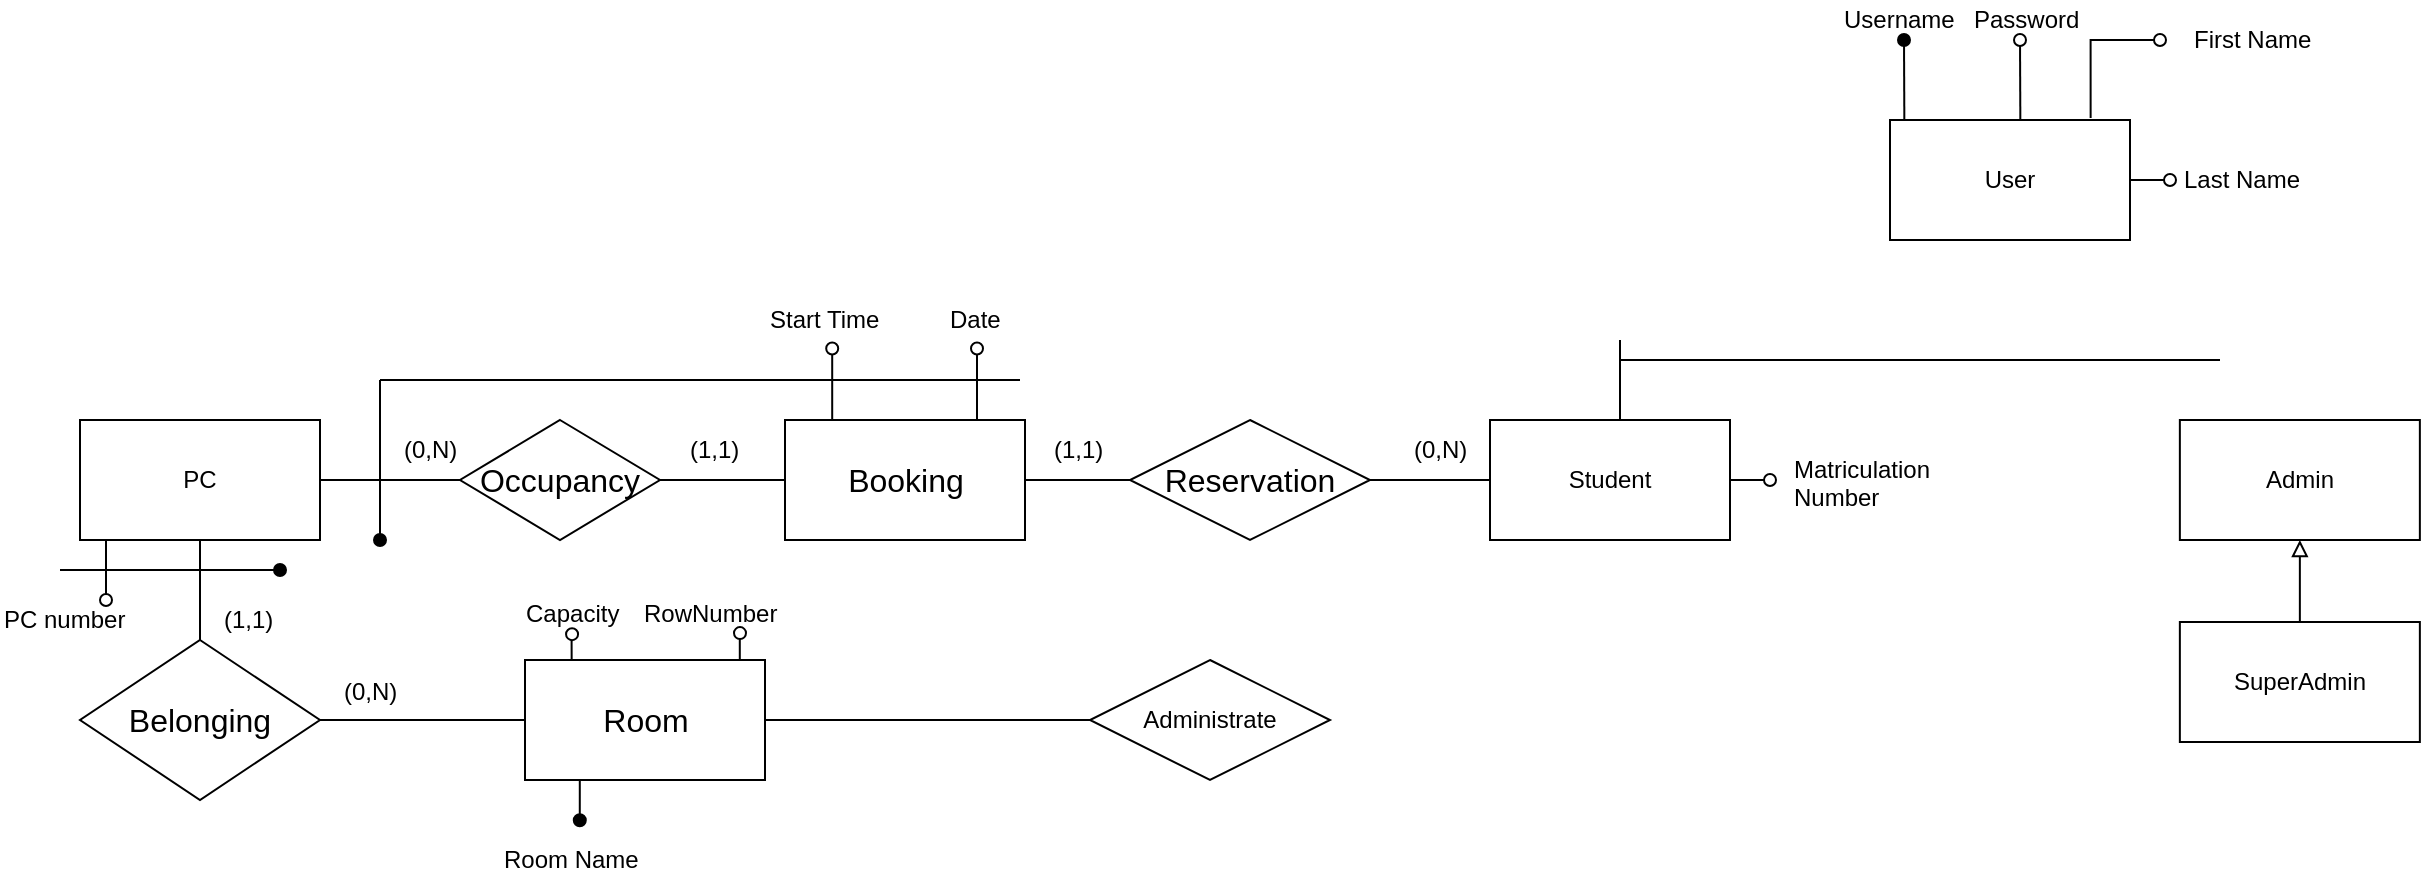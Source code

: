 <mxfile type="github" version="12.1.3" pages="1"><diagram id="9tBnDsrFEOG1MVYN1hlx" name="Page-1"><mxGraphModel grid="1" shadow="0" math="0" pageHeight="1169" pageWidth="827" pageScale="1" page="1" fold="1" arrows="1" connect="1" tooltips="1" guides="1" gridSize="10" dy="259" dx="469"><root><mxCell id="0"/><mxCell id="1" parent="0"/><mxCell id="yrQcQbRCWxutibUkY37U-1" style="rounded=0;whiteSpace=wrap;html=1;" value="Admin" parent="1" vertex="1"><mxGeometry width="120" height="60" as="geometry" y="460" x="1639.929"/></mxCell><mxCell id="yrQcQbRCWxutibUkY37U-6" style="edgeStyle=orthogonalEdgeStyle;rounded=0;orthogonalLoop=1;jettySize=auto;html=1;exitX=1;exitY=0.5;exitDx=0;exitDy=0;startArrow=none;startFill=0;endArrow=oval;endFill=0;" parent="1" edge="1" source="yrQcQbRCWxutibUkY37U-8"><mxGeometry as="geometry" relative="1"><mxPoint as="targetPoint" y="490.286" x="1435.0"/></mxGeometry></mxCell><mxCell id="yrQcQbRCWxutibUkY37U-7" style="edgeStyle=orthogonalEdgeStyle;rounded=0;orthogonalLoop=1;jettySize=auto;html=1;entryX=1;entryY=0.5;entryDx=0;entryDy=0;endArrow=none;endFill=0;" parent="1" edge="1" source="yrQcQbRCWxutibUkY37U-8" target="yrQcQbRCWxutibUkY37U-25"><mxGeometry as="geometry" relative="1"/></mxCell><mxCell id="yrQcQbRCWxutibUkY37U-66" style="edgeStyle=orthogonalEdgeStyle;rounded=0;orthogonalLoop=1;jettySize=auto;html=1;endArrow=none;endFill=0;" parent="1" edge="1" source="yrQcQbRCWxutibUkY37U-8"><mxGeometry as="geometry" relative="1"><mxPoint as="targetPoint" y="430" x="1360"/><Array as="points"><mxPoint y="420" x="1360"/></Array></mxGeometry></mxCell><mxCell id="yrQcQbRCWxutibUkY37U-8" style="rounded=0;whiteSpace=wrap;html=1;" value="Student" parent="1" vertex="1"><mxGeometry width="120" height="60" as="geometry" y="460" x="1295"/></mxCell><mxCell id="yrQcQbRCWxutibUkY37U-9" style="edgeStyle=orthogonalEdgeStyle;rounded=0;orthogonalLoop=1;jettySize=auto;html=1;exitX=1;exitY=0.5;exitDx=0;exitDy=0;entryX=0;entryY=0.5;entryDx=0;entryDy=0;endArrow=none;endFill=0;" parent="1" edge="1" source="yrQcQbRCWxutibUkY37U-11" target="yrQcQbRCWxutibUkY37U-24"><mxGeometry as="geometry" relative="1"/></mxCell><mxCell id="yrQcQbRCWxutibUkY37U-10" style="edgeStyle=orthogonalEdgeStyle;rounded=0;orthogonalLoop=1;jettySize=auto;html=1;exitX=0.25;exitY=1;exitDx=0;exitDy=0;startArrow=none;startFill=0;endArrow=oval;endFill=0;" parent="1" edge="1" source="yrQcQbRCWxutibUkY37U-11"><mxGeometry as="geometry" relative="1"><mxPoint as="targetPoint" y="550" x="603"/><Array as="points"><mxPoint y="520" x="603"/></Array></mxGeometry></mxCell><mxCell id="yrQcQbRCWxutibUkY37U-11" style="rounded=0;whiteSpace=wrap;html=1;" value="PC" parent="1" vertex="1"><mxGeometry width="120" height="60" as="geometry" y="460" x="590"/></mxCell><mxCell id="yrQcQbRCWxutibUkY37U-16" style="text;html=1;resizable=0;points=[];autosize=1;align=left;verticalAlign=top;spacingTop=-4;" value="&lt;div&gt;Matriculation &lt;br&gt;&lt;/div&gt;&lt;div&gt;Number&lt;/div&gt;" parent="1" vertex="1"><mxGeometry width="80" height="30" as="geometry" y="475" x="1445"/></mxCell><mxCell id="yrQcQbRCWxutibUkY37U-17" style="text;html=1;resizable=0;points=[];autosize=1;align=left;verticalAlign=top;spacingTop=-4;" value="PC number" parent="1" vertex="1"><mxGeometry width="80" height="20" as="geometry" y="550" x="550"/></mxCell><mxCell id="yrQcQbRCWxutibUkY37U-18" style="endArrow=oval;html=1;endFill=1;" value="" parent="1" edge="1"><mxGeometry width="50" height="50" as="geometry" relative="1"><mxPoint as="sourcePoint" y="535" x="580"/><mxPoint as="targetPoint" y="535" x="690"/><Array as="points"/></mxGeometry></mxCell><mxCell id="yrQcQbRCWxutibUkY37U-19" style="edgeStyle=orthogonalEdgeStyle;rounded=0;orthogonalLoop=1;jettySize=auto;html=1;entryX=0;entryY=0.5;entryDx=0;entryDy=0;endArrow=none;endFill=0;" parent="1" edge="1" source="yrQcQbRCWxutibUkY37U-22" target="yrQcQbRCWxutibUkY37U-25"><mxGeometry as="geometry" relative="1"/></mxCell><mxCell id="yrQcQbRCWxutibUkY37U-20" style="edgeStyle=orthogonalEdgeStyle;rounded=0;orthogonalLoop=1;jettySize=auto;html=1;exitX=0.25;exitY=0;exitDx=0;exitDy=0;entryX=0.48;entryY=1.212;entryDx=0;entryDy=0;entryPerimeter=0;endArrow=oval;endFill=0;" parent="1" edge="1" source="yrQcQbRCWxutibUkY37U-22" target="yrQcQbRCWxutibUkY37U-26"><mxGeometry as="geometry" relative="1"/></mxCell><mxCell id="yrQcQbRCWxutibUkY37U-21" style="edgeStyle=orthogonalEdgeStyle;rounded=0;orthogonalLoop=1;jettySize=auto;html=1;exitX=0.75;exitY=0;exitDx=0;exitDy=0;entryX=0.4;entryY=1.212;entryDx=0;entryDy=0;entryPerimeter=0;endArrow=oval;endFill=0;" parent="1" edge="1" source="yrQcQbRCWxutibUkY37U-22" target="yrQcQbRCWxutibUkY37U-27"><mxGeometry as="geometry" relative="1"/></mxCell><mxCell id="yrQcQbRCWxutibUkY37U-22" style="rounded=0;whiteSpace=wrap;html=1;" value="&lt;font style=&quot;font-size: 16px&quot;&gt;Booking&lt;/font&gt;" parent="1" vertex="1"><mxGeometry width="120" height="60" as="geometry" y="460" x="942.5"/></mxCell><mxCell id="yrQcQbRCWxutibUkY37U-23" style="edgeStyle=orthogonalEdgeStyle;rounded=0;orthogonalLoop=1;jettySize=auto;html=1;entryX=0;entryY=0.5;entryDx=0;entryDy=0;endArrow=none;endFill=0;" parent="1" edge="1" source="yrQcQbRCWxutibUkY37U-24" target="yrQcQbRCWxutibUkY37U-22"><mxGeometry as="geometry" relative="1"/></mxCell><mxCell id="yrQcQbRCWxutibUkY37U-24" style="rhombus;whiteSpace=wrap;html=1;" value="&lt;font style=&quot;font-size: 16px&quot;&gt;Occupancy&lt;/font&gt;" parent="1" vertex="1"><mxGeometry width="100" height="60" as="geometry" y="460" x="780"/></mxCell><mxCell id="yrQcQbRCWxutibUkY37U-25" style="rhombus;whiteSpace=wrap;html=1;" value="&lt;font style=&quot;font-size: 16px&quot;&gt;Reservation&lt;/font&gt;" parent="1" vertex="1"><mxGeometry width="120" height="60" as="geometry" y="460" x="1115"/></mxCell><mxCell id="yrQcQbRCWxutibUkY37U-26" style="text;html=1;resizable=0;points=[];autosize=1;align=left;verticalAlign=top;spacingTop=-4;" value="Start Time" parent="1" vertex="1"><mxGeometry width="70" height="20" as="geometry" y="400" x="932.5"/></mxCell><mxCell id="yrQcQbRCWxutibUkY37U-27" style="text;html=1;resizable=0;points=[];autosize=1;align=left;verticalAlign=top;spacingTop=-4;" value="Date" parent="1" vertex="1"><mxGeometry width="40" height="20" as="geometry" y="400" x="1022.5"/></mxCell><mxCell id="yrQcQbRCWxutibUkY37U-28" style="endArrow=none;html=1;" value="" parent="1" edge="1"><mxGeometry width="50" height="50" as="geometry" relative="1"><mxPoint as="sourcePoint" y="440" x="740"/><mxPoint as="targetPoint" y="440" x="1060"/></mxGeometry></mxCell><mxCell id="yrQcQbRCWxutibUkY37U-29" style="endArrow=none;html=1;endFill=0;startArrow=oval;startFill=1;" value="" parent="1" edge="1"><mxGeometry width="50" height="50" as="geometry" relative="1"><mxPoint as="sourcePoint" y="520" x="740"/><mxPoint as="targetPoint" y="440" x="740"/></mxGeometry></mxCell><mxCell id="yrQcQbRCWxutibUkY37U-30" style="text;html=1;resizable=0;points=[];autosize=1;align=left;verticalAlign=top;spacingTop=-4;" value="(1,1)" parent="1" vertex="1"><mxGeometry width="40" height="20" as="geometry" y="465" x="892.5"/></mxCell><mxCell id="yrQcQbRCWxutibUkY37U-31" style="text;html=1;resizable=0;points=[];autosize=1;align=left;verticalAlign=top;spacingTop=-4;" value="(0,N)" parent="1" vertex="1"><mxGeometry width="40" height="20" as="geometry" y="465" x="750"/></mxCell><mxCell id="yrQcQbRCWxutibUkY37U-32" style="text;html=1;resizable=0;points=[];autosize=1;align=left;verticalAlign=top;spacingTop=-4;" value="(0,N)" parent="1" vertex="1"><mxGeometry width="40" height="20" as="geometry" y="465" x="1255"/></mxCell><mxCell id="yrQcQbRCWxutibUkY37U-33" style="text;html=1;resizable=0;points=[];autosize=1;align=left;verticalAlign=top;spacingTop=-4;" value="(1,1)" parent="1" vertex="1"><mxGeometry width="40" height="20" as="geometry" y="465" x="1075"/></mxCell><mxCell id="yrQcQbRCWxutibUkY37U-34" style="edgeStyle=orthogonalEdgeStyle;rounded=0;orthogonalLoop=1;jettySize=auto;html=1;exitX=0.5;exitY=0;exitDx=0;exitDy=0;entryX=0.5;entryY=1;entryDx=0;entryDy=0;startArrow=none;startFill=0;endArrow=none;endFill=0;" parent="1" edge="1" source="yrQcQbRCWxutibUkY37U-35" target="yrQcQbRCWxutibUkY37U-11"><mxGeometry as="geometry" relative="1"/></mxCell><mxCell id="yrQcQbRCWxutibUkY37U-35" style="rhombus;whiteSpace=wrap;html=1;" value="&lt;font style=&quot;font-size: 16px&quot;&gt;Belonging&lt;/font&gt;" parent="1" vertex="1"><mxGeometry width="120" height="80" as="geometry" y="570" x="590"/></mxCell><mxCell id="yrQcQbRCWxutibUkY37U-36" style="edgeStyle=orthogonalEdgeStyle;rounded=0;orthogonalLoop=1;jettySize=auto;html=1;exitX=0;exitY=0.5;exitDx=0;exitDy=0;entryX=1;entryY=0.5;entryDx=0;entryDy=0;startArrow=none;startFill=0;endArrow=none;endFill=0;" parent="1" edge="1" source="yrQcQbRCWxutibUkY37U-40" target="yrQcQbRCWxutibUkY37U-35"><mxGeometry as="geometry" relative="1"/></mxCell><mxCell id="yrQcQbRCWxutibUkY37U-38" style="edgeStyle=orthogonalEdgeStyle;rounded=0;orthogonalLoop=1;jettySize=auto;html=1;exitX=0.895;exitY=0;exitDx=0;exitDy=0;startArrow=none;startFill=0;endArrow=oval;endFill=0;exitPerimeter=0;entryX=0.625;entryY=0.978;entryDx=0;entryDy=0;entryPerimeter=0;" parent="1" edge="1" source="yrQcQbRCWxutibUkY37U-40" target="yrQcQbRCWxutibUkY37U-42"><mxGeometry as="geometry" relative="1"><mxPoint as="targetPoint" y="550" x="902"/><Array as="points"><mxPoint y="570" x="920"/></Array></mxGeometry></mxCell><mxCell id="yrQcQbRCWxutibUkY37U-39" style="edgeStyle=orthogonalEdgeStyle;rounded=0;orthogonalLoop=1;jettySize=auto;html=1;exitX=0.25;exitY=1;exitDx=0;exitDy=0;startArrow=none;startFill=0;endArrow=oval;endFill=1;" parent="1" edge="1" source="yrQcQbRCWxutibUkY37U-40"><mxGeometry as="geometry" relative="1"><mxPoint as="targetPoint" y="660.103" x="839.897"/></mxGeometry></mxCell><mxCell id="yrQcQbRCWxutibUkY37U-40" style="rounded=0;whiteSpace=wrap;html=1;" value="&lt;font style=&quot;font-size: 16px&quot;&gt;Room&lt;/font&gt;" parent="1" vertex="1"><mxGeometry width="120" height="60" as="geometry" y="580" x="812.5"/></mxCell><mxCell id="yrQcQbRCWxutibUkY37U-41" style="text;html=1;resizable=0;points=[];autosize=1;align=left;verticalAlign=top;spacingTop=-4;" value="Capacity" parent="1" vertex="1"><mxGeometry width="60" height="20" as="geometry" y="547" x="811"/></mxCell><mxCell id="yrQcQbRCWxutibUkY37U-42" style="text;html=1;resizable=0;points=[];autosize=1;align=left;verticalAlign=top;spacingTop=-4;" value="RowNumber" parent="1" vertex="1"><mxGeometry width="80" height="20" as="geometry" y="547" x="870"/></mxCell><mxCell id="yrQcQbRCWxutibUkY37U-43" style="text;html=1;resizable=0;points=[];autosize=1;align=left;verticalAlign=top;spacingTop=-4;" value="(1,1)" parent="1" vertex="1"><mxGeometry width="40" height="20" as="geometry" y="550" x="660"/></mxCell><mxCell id="yrQcQbRCWxutibUkY37U-44" style="text;html=1;resizable=0;points=[];autosize=1;align=left;verticalAlign=top;spacingTop=-4;" value="Room Name" parent="1" vertex="1"><mxGeometry width="80" height="20" as="geometry" y="670" x="800"/></mxCell><mxCell id="yrQcQbRCWxutibUkY37U-45" style="text;html=1;resizable=0;points=[];autosize=1;align=left;verticalAlign=top;spacingTop=-4;" value="(0,N)" parent="1" vertex="1"><mxGeometry width="40" height="20" as="geometry" y="586" x="720"/></mxCell><mxCell id="yrQcQbRCWxutibUkY37U-50" style="rhombus;whiteSpace=wrap;html=1;" value="Administrate" parent="1" vertex="1"><mxGeometry width="120" height="60" as="geometry" y="580" x="1095"/></mxCell><mxCell id="yrQcQbRCWxutibUkY37U-51" style="edgeStyle=orthogonalEdgeStyle;rounded=0;orthogonalLoop=1;jettySize=auto;html=1;exitX=0.895;exitY=0;exitDx=0;exitDy=0;startArrow=none;startFill=0;endArrow=oval;endFill=0;exitPerimeter=0;entryX=0.625;entryY=0.978;entryDx=0;entryDy=0;entryPerimeter=0;" parent="1" edge="1"><mxGeometry as="geometry" relative="1"><mxPoint as="targetPoint" y="567.083" x="836.029"/><mxPoint as="sourcePoint" y="580.481" x="835.835"/><Array as="points"><mxPoint y="570.5" x="836"/></Array></mxGeometry></mxCell><mxCell id="yrQcQbRCWxutibUkY37U-53" style="edgeStyle=orthogonalEdgeStyle;rounded=0;orthogonalLoop=1;jettySize=auto;html=1;entryX=0.5;entryY=1;entryDx=0;entryDy=0;endArrow=block;endFill=0;" parent="1" edge="1" source="yrQcQbRCWxutibUkY37U-52" target="yrQcQbRCWxutibUkY37U-1"><mxGeometry as="geometry" relative="1"/></mxCell><mxCell id="yrQcQbRCWxutibUkY37U-52" style="rounded=0;whiteSpace=wrap;html=1;" value="SuperAdmin" parent="1" vertex="1"><mxGeometry width="120" height="60" as="geometry" y="561" x="1639.929"/></mxCell><mxCell id="yrQcQbRCWxutibUkY37U-54" style="edgeStyle=orthogonalEdgeStyle;rounded=0;orthogonalLoop=1;jettySize=auto;html=1;exitX=0.25;exitY=0;exitDx=0;exitDy=0;endArrow=oval;endFill=1;startArrow=none;startFill=0;" parent="1" edge="1"><mxGeometry as="geometry" relative="1"><mxPoint as="targetPoint" y="270" x="1502"/><mxPoint as="sourcePoint" y="309.862" x="1502.172"/></mxGeometry></mxCell><mxCell id="yrQcQbRCWxutibUkY37U-55" style="edgeStyle=orthogonalEdgeStyle;rounded=0;orthogonalLoop=1;jettySize=auto;html=1;exitX=0.75;exitY=0;exitDx=0;exitDy=0;startArrow=none;startFill=0;endArrow=oval;endFill=0;" parent="1" edge="1"><mxGeometry as="geometry" relative="1"><mxPoint as="targetPoint" y="270" x="1560"/><mxPoint as="sourcePoint" y="309.862" x="1560.172"/></mxGeometry></mxCell><mxCell id="yrQcQbRCWxutibUkY37U-56" style="edgeStyle=orthogonalEdgeStyle;rounded=0;orthogonalLoop=1;jettySize=auto;html=1;exitX=0.836;exitY=-0.016;exitDx=0;exitDy=0;startArrow=none;startFill=0;endArrow=oval;endFill=0;exitPerimeter=0;" parent="1" edge="1" source="yrQcQbRCWxutibUkY37U-59"><mxGeometry as="geometry" relative="1"><mxPoint as="targetPoint" y="270" x="1630"/><Array as="points"><mxPoint y="270" x="1596"/></Array></mxGeometry></mxCell><mxCell id="yrQcQbRCWxutibUkY37U-58" style="edgeStyle=orthogonalEdgeStyle;rounded=0;orthogonalLoop=1;jettySize=auto;html=1;exitX=1;exitY=0.5;exitDx=0;exitDy=0;startArrow=none;startFill=0;endArrow=oval;endFill=0;" parent="1" edge="1" source="yrQcQbRCWxutibUkY37U-59"><mxGeometry as="geometry" relative="1"><mxPoint as="targetPoint" y="340" x="1635"/></mxGeometry></mxCell><mxCell id="yrQcQbRCWxutibUkY37U-59" style="rounded=0;whiteSpace=wrap;html=1;" value="User" parent="1" vertex="1"><mxGeometry width="120" height="60" as="geometry" y="310" x="1495"/></mxCell><mxCell id="yrQcQbRCWxutibUkY37U-60" style="text;html=1;resizable=0;points=[];autosize=1;align=left;verticalAlign=top;spacingTop=-4;" value="Username" parent="1" vertex="1"><mxGeometry width="70" height="20" as="geometry" y="250" x="1470"/></mxCell><mxCell id="yrQcQbRCWxutibUkY37U-61" style="text;html=1;resizable=0;points=[];autosize=1;align=left;verticalAlign=top;spacingTop=-4;" value="Password" parent="1" vertex="1"><mxGeometry width="70" height="20" as="geometry" y="250" x="1535"/></mxCell><mxCell id="yrQcQbRCWxutibUkY37U-62" style="text;html=1;resizable=0;points=[];autosize=1;align=left;verticalAlign=top;spacingTop=-4;" value="First Name" parent="1" vertex="1"><mxGeometry width="80" height="20" as="geometry" y="260" x="1645"/></mxCell><mxCell id="yrQcQbRCWxutibUkY37U-65" style="endArrow=none;html=1;entryX=0;entryY=0.5;entryDx=0;entryDy=0;exitX=1;exitY=0.5;exitDx=0;exitDy=0;" value="" parent="1" edge="1" source="yrQcQbRCWxutibUkY37U-40" target="yrQcQbRCWxutibUkY37U-50"><mxGeometry width="50" height="50" as="geometry" relative="1"><mxPoint as="sourcePoint" y="760" x="770"/><mxPoint as="targetPoint" y="710" x="820"/></mxGeometry></mxCell><mxCell id="yrQcQbRCWxutibUkY37U-67" style="text;html=1;resizable=0;points=[];autosize=1;align=left;verticalAlign=top;spacingTop=-4;" value="Last Name" parent="1" vertex="1"><mxGeometry width="70" height="20" as="geometry" y="330" x="1640"/></mxCell><mxCell id="yrQcQbRCWxutibUkY37U-68" style="endArrow=none;html=1;" value="" parent="1" edge="1"><mxGeometry width="50" height="50" as="geometry" relative="1"><mxPoint as="sourcePoint" y="430" x="1360"/><mxPoint as="targetPoint" y="430" x="1660"/></mxGeometry></mxCell></root></mxGraphModel></diagram></mxfile>